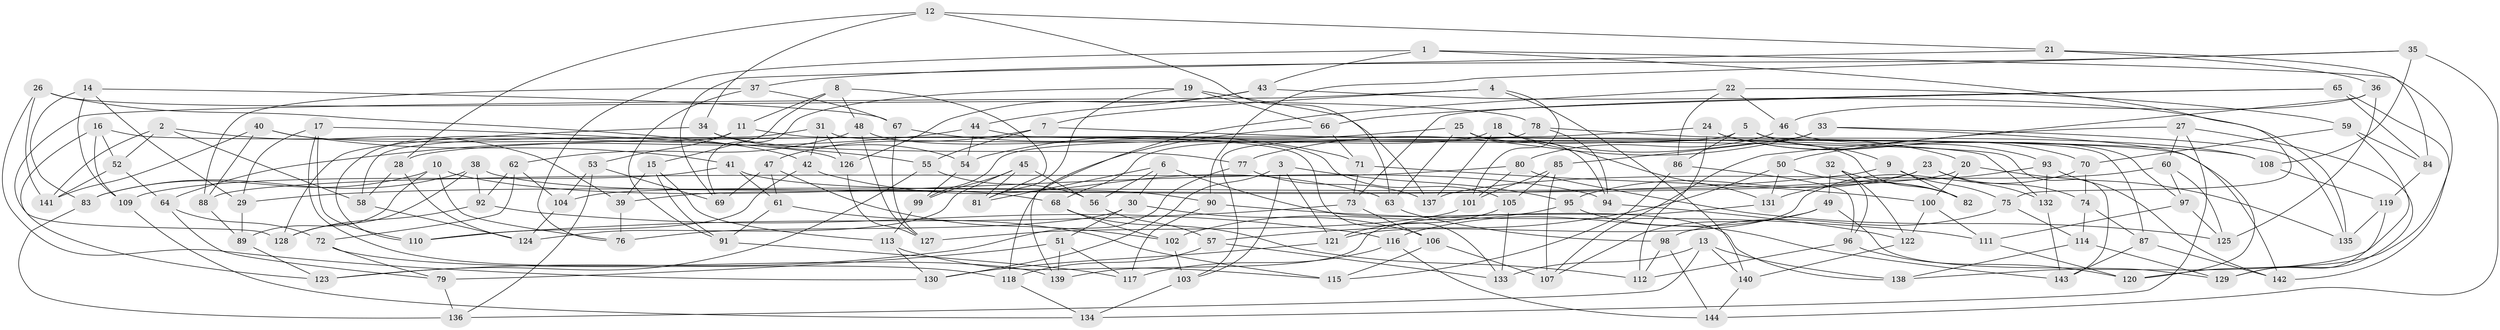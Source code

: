 // Generated by graph-tools (version 1.1) at 2025/11/02/27/25 16:11:42]
// undirected, 144 vertices, 288 edges
graph export_dot {
graph [start="1"]
  node [color=gray90,style=filled];
  1;
  2;
  3;
  4;
  5;
  6;
  7;
  8;
  9;
  10;
  11;
  12;
  13;
  14;
  15;
  16;
  17;
  18;
  19;
  20;
  21;
  22;
  23;
  24;
  25;
  26;
  27;
  28;
  29;
  30;
  31;
  32;
  33;
  34;
  35;
  36;
  37;
  38;
  39;
  40;
  41;
  42;
  43;
  44;
  45;
  46;
  47;
  48;
  49;
  50;
  51;
  52;
  53;
  54;
  55;
  56;
  57;
  58;
  59;
  60;
  61;
  62;
  63;
  64;
  65;
  66;
  67;
  68;
  69;
  70;
  71;
  72;
  73;
  74;
  75;
  76;
  77;
  78;
  79;
  80;
  81;
  82;
  83;
  84;
  85;
  86;
  87;
  88;
  89;
  90;
  91;
  92;
  93;
  94;
  95;
  96;
  97;
  98;
  99;
  100;
  101;
  102;
  103;
  104;
  105;
  106;
  107;
  108;
  109;
  110;
  111;
  112;
  113;
  114;
  115;
  116;
  117;
  118;
  119;
  120;
  121;
  122;
  123;
  124;
  125;
  126;
  127;
  128;
  129;
  130;
  131;
  132;
  133;
  134;
  135;
  136;
  137;
  138;
  139;
  140;
  141;
  142;
  143;
  144;
  1 -- 76;
  1 -- 43;
  1 -- 120;
  1 -- 75;
  2 -- 58;
  2 -- 52;
  2 -- 141;
  2 -- 39;
  3 -- 103;
  3 -- 121;
  3 -- 130;
  3 -- 95;
  4 -- 7;
  4 -- 128;
  4 -- 101;
  4 -- 140;
  5 -- 87;
  5 -- 99;
  5 -- 86;
  5 -- 9;
  6 -- 30;
  6 -- 81;
  6 -- 56;
  6 -- 138;
  7 -- 108;
  7 -- 47;
  7 -- 55;
  8 -- 48;
  8 -- 15;
  8 -- 11;
  8 -- 81;
  9 -- 29;
  9 -- 75;
  9 -- 82;
  10 -- 76;
  10 -- 94;
  10 -- 83;
  10 -- 89;
  11 -- 133;
  11 -- 53;
  11 -- 110;
  12 -- 28;
  12 -- 34;
  12 -- 63;
  12 -- 21;
  13 -- 136;
  13 -- 140;
  13 -- 138;
  13 -- 133;
  14 -- 109;
  14 -- 29;
  14 -- 83;
  14 -- 67;
  15 -- 39;
  15 -- 91;
  15 -- 113;
  16 -- 132;
  16 -- 109;
  16 -- 52;
  16 -- 123;
  17 -- 139;
  17 -- 55;
  17 -- 29;
  17 -- 110;
  18 -- 137;
  18 -- 131;
  18 -- 20;
  18 -- 68;
  19 -- 66;
  19 -- 81;
  19 -- 137;
  19 -- 69;
  20 -- 100;
  20 -- 39;
  20 -- 135;
  21 -- 84;
  21 -- 69;
  21 -- 36;
  22 -- 86;
  22 -- 46;
  22 -- 139;
  22 -- 59;
  23 -- 95;
  23 -- 74;
  23 -- 132;
  23 -- 104;
  24 -- 70;
  24 -- 112;
  24 -- 28;
  24 -- 93;
  25 -- 63;
  25 -- 82;
  25 -- 94;
  25 -- 54;
  26 -- 78;
  26 -- 42;
  26 -- 130;
  26 -- 141;
  27 -- 129;
  27 -- 134;
  27 -- 60;
  27 -- 50;
  28 -- 124;
  28 -- 58;
  29 -- 89;
  30 -- 106;
  30 -- 51;
  30 -- 76;
  31 -- 42;
  31 -- 142;
  31 -- 126;
  31 -- 58;
  32 -- 122;
  32 -- 49;
  32 -- 82;
  32 -- 96;
  33 -- 85;
  33 -- 135;
  33 -- 77;
  33 -- 120;
  34 -- 77;
  34 -- 54;
  34 -- 128;
  35 -- 90;
  35 -- 37;
  35 -- 108;
  35 -- 144;
  36 -- 46;
  36 -- 125;
  36 -- 107;
  37 -- 88;
  37 -- 91;
  37 -- 67;
  38 -- 92;
  38 -- 128;
  38 -- 68;
  38 -- 83;
  39 -- 76;
  40 -- 141;
  40 -- 41;
  40 -- 88;
  40 -- 126;
  41 -- 90;
  41 -- 61;
  41 -- 109;
  42 -- 110;
  42 -- 63;
  43 -- 44;
  43 -- 135;
  43 -- 126;
  44 -- 54;
  44 -- 64;
  44 -- 143;
  45 -- 56;
  45 -- 124;
  45 -- 81;
  45 -- 99;
  46 -- 80;
  46 -- 97;
  47 -- 61;
  47 -- 102;
  47 -- 69;
  48 -- 105;
  48 -- 62;
  48 -- 127;
  49 -- 107;
  49 -- 129;
  49 -- 116;
  50 -- 82;
  50 -- 131;
  50 -- 57;
  51 -- 117;
  51 -- 79;
  51 -- 139;
  52 -- 141;
  52 -- 64;
  53 -- 69;
  53 -- 136;
  53 -- 104;
  54 -- 99;
  55 -- 56;
  55 -- 123;
  56 -- 57;
  57 -- 133;
  57 -- 118;
  58 -- 124;
  59 -- 70;
  59 -- 84;
  59 -- 138;
  60 -- 125;
  60 -- 97;
  60 -- 137;
  61 -- 115;
  61 -- 91;
  62 -- 104;
  62 -- 92;
  62 -- 72;
  63 -- 98;
  64 -- 72;
  64 -- 79;
  65 -- 66;
  65 -- 84;
  65 -- 73;
  65 -- 142;
  66 -- 118;
  66 -- 71;
  67 -- 127;
  67 -- 71;
  68 -- 112;
  68 -- 102;
  70 -- 121;
  70 -- 74;
  71 -- 73;
  71 -- 100;
  72 -- 118;
  72 -- 79;
  73 -- 110;
  73 -- 106;
  74 -- 114;
  74 -- 87;
  75 -- 114;
  75 -- 98;
  77 -- 137;
  77 -- 123;
  78 -- 103;
  78 -- 108;
  78 -- 94;
  79 -- 136;
  80 -- 88;
  80 -- 101;
  80 -- 125;
  83 -- 136;
  84 -- 119;
  85 -- 107;
  85 -- 101;
  85 -- 105;
  86 -- 96;
  86 -- 115;
  87 -- 142;
  87 -- 143;
  88 -- 89;
  89 -- 123;
  90 -- 117;
  90 -- 111;
  91 -- 117;
  92 -- 116;
  92 -- 128;
  93 -- 132;
  93 -- 142;
  93 -- 131;
  94 -- 122;
  95 -- 102;
  95 -- 143;
  96 -- 120;
  96 -- 112;
  97 -- 111;
  97 -- 125;
  98 -- 112;
  98 -- 144;
  99 -- 113;
  100 -- 111;
  100 -- 122;
  101 -- 127;
  102 -- 103;
  103 -- 134;
  104 -- 124;
  105 -- 133;
  105 -- 121;
  106 -- 107;
  106 -- 115;
  108 -- 119;
  109 -- 134;
  111 -- 120;
  113 -- 115;
  113 -- 130;
  114 -- 129;
  114 -- 138;
  116 -- 117;
  116 -- 144;
  118 -- 134;
  119 -- 135;
  119 -- 129;
  121 -- 130;
  122 -- 140;
  126 -- 127;
  131 -- 139;
  132 -- 143;
  140 -- 144;
}
